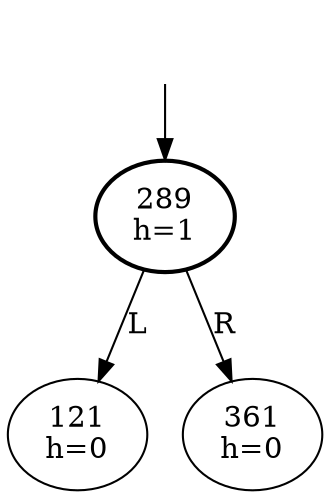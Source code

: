 digraph {
  DUMMY [style=invis];
  DUMMY -> 289;
  289 [penwidth=2];

  289 [label="289\nh=1"];

  289 -> 121 [label="L"];
  121 [label="121\nh=0"];



  289 -> 361 [label="R"];
  361 [label="361\nh=0"];



}
